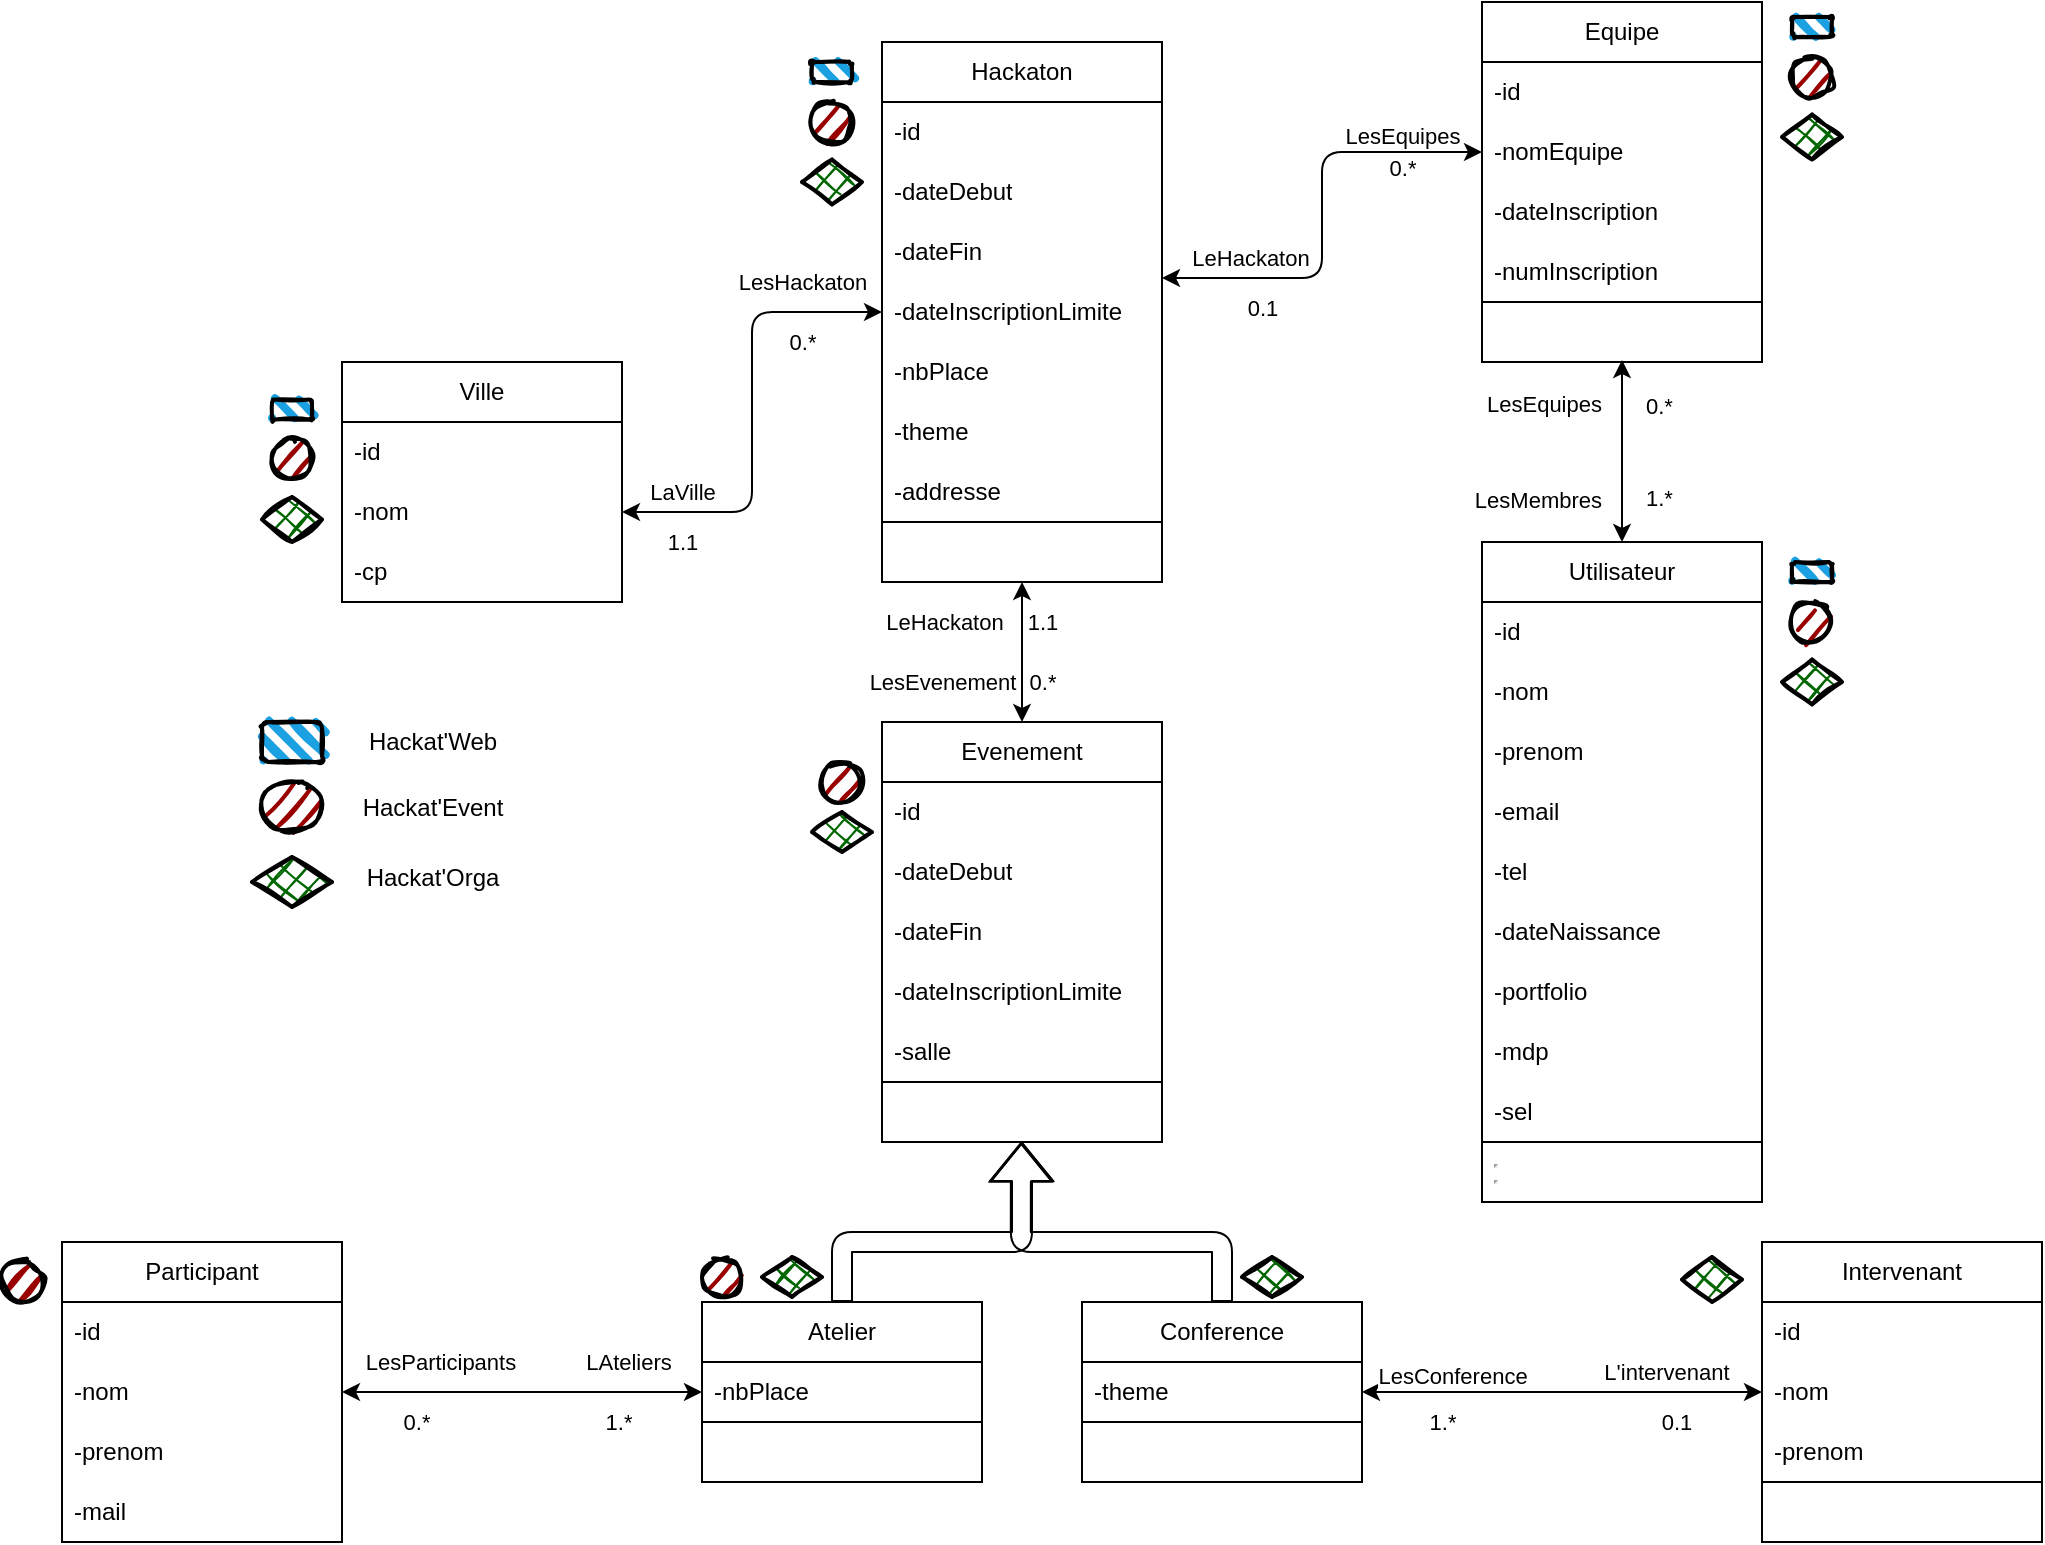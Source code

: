 <mxfile>
    <diagram id="Mm-ryqzX9PLXkF5qLJys" name="Page-1">
        <mxGraphModel dx="2066" dy="913" grid="1" gridSize="10" guides="1" tooltips="1" connect="1" arrows="1" fold="1" page="1" pageScale="1" pageWidth="827" pageHeight="1169" math="0" shadow="0">
            <root>
                <mxCell id="0"/>
                <mxCell id="1" parent="0"/>
                <mxCell id="2" value="Utilisateur" style="swimlane;fontStyle=0;childLayout=stackLayout;horizontal=1;startSize=30;horizontalStack=0;resizeParent=1;resizeParentMax=0;resizeLast=0;collapsible=1;marginBottom=0;whiteSpace=wrap;html=1;" parent="1" vertex="1">
                    <mxGeometry x="420" y="290" width="140" height="330" as="geometry"/>
                </mxCell>
                <mxCell id="4" value="-id" style="text;strokeColor=none;fillColor=none;align=left;verticalAlign=middle;spacingLeft=4;spacingRight=4;overflow=hidden;points=[[0,0.5],[1,0.5]];portConstraint=eastwest;rotatable=0;whiteSpace=wrap;html=1;" parent="2" vertex="1">
                    <mxGeometry y="30" width="140" height="30" as="geometry"/>
                </mxCell>
                <mxCell id="18" value="-nom" style="text;strokeColor=none;fillColor=none;align=left;verticalAlign=middle;spacingLeft=4;spacingRight=4;overflow=hidden;points=[[0,0.5],[1,0.5]];portConstraint=eastwest;rotatable=0;whiteSpace=wrap;html=1;" parent="2" vertex="1">
                    <mxGeometry y="60" width="140" height="30" as="geometry"/>
                </mxCell>
                <mxCell id="5" value="-prenom" style="text;strokeColor=none;fillColor=none;align=left;verticalAlign=middle;spacingLeft=4;spacingRight=4;overflow=hidden;points=[[0,0.5],[1,0.5]];portConstraint=eastwest;rotatable=0;whiteSpace=wrap;html=1;" parent="2" vertex="1">
                    <mxGeometry y="90" width="140" height="30" as="geometry"/>
                </mxCell>
                <mxCell id="17" value="-email" style="text;strokeColor=none;fillColor=none;align=left;verticalAlign=middle;spacingLeft=4;spacingRight=4;overflow=hidden;points=[[0,0.5],[1,0.5]];portConstraint=eastwest;rotatable=0;whiteSpace=wrap;html=1;" parent="2" vertex="1">
                    <mxGeometry y="120" width="140" height="30" as="geometry"/>
                </mxCell>
                <mxCell id="19" value="-tel" style="text;strokeColor=none;fillColor=none;align=left;verticalAlign=middle;spacingLeft=4;spacingRight=4;overflow=hidden;points=[[0,0.5],[1,0.5]];portConstraint=eastwest;rotatable=0;whiteSpace=wrap;html=1;" parent="2" vertex="1">
                    <mxGeometry y="150" width="140" height="30" as="geometry"/>
                </mxCell>
                <mxCell id="20" value="-dateNaissance" style="text;strokeColor=none;fillColor=none;align=left;verticalAlign=middle;spacingLeft=4;spacingRight=4;overflow=hidden;points=[[0,0.5],[1,0.5]];portConstraint=eastwest;rotatable=0;whiteSpace=wrap;html=1;" parent="2" vertex="1">
                    <mxGeometry y="180" width="140" height="30" as="geometry"/>
                </mxCell>
                <mxCell id="21" value="-portfolio" style="text;strokeColor=none;fillColor=none;align=left;verticalAlign=middle;spacingLeft=4;spacingRight=4;overflow=hidden;points=[[0,0.5],[1,0.5]];portConstraint=eastwest;rotatable=0;whiteSpace=wrap;html=1;" parent="2" vertex="1">
                    <mxGeometry y="210" width="140" height="30" as="geometry"/>
                </mxCell>
                <mxCell id="165" value="-mdp" style="text;strokeColor=none;fillColor=none;align=left;verticalAlign=middle;spacingLeft=4;spacingRight=4;overflow=hidden;points=[[0,0.5],[1,0.5]];portConstraint=eastwest;rotatable=0;whiteSpace=wrap;html=1;" parent="2" vertex="1">
                    <mxGeometry y="240" width="140" height="30" as="geometry"/>
                </mxCell>
                <mxCell id="166" value="-sel" style="text;strokeColor=none;fillColor=none;align=left;verticalAlign=middle;spacingLeft=4;spacingRight=4;overflow=hidden;points=[[0,0.5],[1,0.5]];portConstraint=eastwest;rotatable=0;whiteSpace=wrap;html=1;" parent="2" vertex="1">
                    <mxGeometry y="270" width="140" height="30" as="geometry"/>
                </mxCell>
                <mxCell id="31" value="&lt;hr&gt;&lt;hr&gt;" style="text;strokeColor=default;fillColor=none;align=left;verticalAlign=middle;spacingLeft=4;spacingRight=4;overflow=hidden;points=[[0,0.5],[1,0.5]];portConstraint=eastwest;rotatable=0;whiteSpace=wrap;html=1;" parent="2" vertex="1">
                    <mxGeometry y="300" width="140" height="30" as="geometry"/>
                </mxCell>
                <mxCell id="8" value="Equipe" style="swimlane;fontStyle=0;childLayout=stackLayout;horizontal=1;startSize=30;horizontalStack=0;resizeParent=1;resizeParentMax=0;resizeLast=0;collapsible=1;marginBottom=0;whiteSpace=wrap;html=1;" parent="1" vertex="1">
                    <mxGeometry x="420" y="20" width="140" height="180" as="geometry"/>
                </mxCell>
                <mxCell id="10" value="-id" style="text;strokeColor=none;fillColor=none;align=left;verticalAlign=middle;spacingLeft=4;spacingRight=4;overflow=hidden;points=[[0,0.5],[1,0.5]];portConstraint=eastwest;rotatable=0;whiteSpace=wrap;html=1;" parent="8" vertex="1">
                    <mxGeometry y="30" width="140" height="30" as="geometry"/>
                </mxCell>
                <mxCell id="9" value="-nomEquipe" style="text;strokeColor=none;fillColor=none;align=left;verticalAlign=middle;spacingLeft=4;spacingRight=4;overflow=hidden;points=[[0,0.5],[1,0.5]];portConstraint=eastwest;rotatable=0;whiteSpace=wrap;html=1;" parent="8" vertex="1">
                    <mxGeometry y="60" width="140" height="30" as="geometry"/>
                </mxCell>
                <mxCell id="224" value="-dateInscription" style="text;strokeColor=none;fillColor=none;align=left;verticalAlign=middle;spacingLeft=4;spacingRight=4;overflow=hidden;points=[[0,0.5],[1,0.5]];portConstraint=eastwest;rotatable=0;whiteSpace=wrap;html=1;" parent="8" vertex="1">
                    <mxGeometry y="90" width="140" height="30" as="geometry"/>
                </mxCell>
                <mxCell id="225" value="-numInscription" style="text;strokeColor=none;fillColor=none;align=left;verticalAlign=middle;spacingLeft=4;spacingRight=4;overflow=hidden;points=[[0,0.5],[1,0.5]];portConstraint=eastwest;rotatable=0;whiteSpace=wrap;html=1;" parent="8" vertex="1">
                    <mxGeometry y="120" width="140" height="30" as="geometry"/>
                </mxCell>
                <mxCell id="32" value="" style="text;strokeColor=default;fillColor=none;align=left;verticalAlign=middle;spacingLeft=4;spacingRight=4;overflow=hidden;points=[[0,0.5],[1,0.5]];portConstraint=eastwest;rotatable=0;whiteSpace=wrap;html=1;" parent="8" vertex="1">
                    <mxGeometry y="150" width="140" height="30" as="geometry"/>
                </mxCell>
                <mxCell id="13" value="Hackaton" style="swimlane;fontStyle=0;childLayout=stackLayout;horizontal=1;startSize=30;horizontalStack=0;resizeParent=1;resizeParentMax=0;resizeLast=0;collapsible=1;marginBottom=0;whiteSpace=wrap;html=1;" parent="1" vertex="1">
                    <mxGeometry x="120" y="40" width="140" height="270" as="geometry"/>
                </mxCell>
                <mxCell id="14" value="-id" style="text;strokeColor=none;fillColor=none;align=left;verticalAlign=middle;spacingLeft=4;spacingRight=4;overflow=hidden;points=[[0,0.5],[1,0.5]];portConstraint=eastwest;rotatable=0;whiteSpace=wrap;html=1;" parent="13" vertex="1">
                    <mxGeometry y="30" width="140" height="30" as="geometry"/>
                </mxCell>
                <mxCell id="15" value="-dateDebut" style="text;strokeColor=none;fillColor=none;align=left;verticalAlign=middle;spacingLeft=4;spacingRight=4;overflow=hidden;points=[[0,0.5],[1,0.5]];portConstraint=eastwest;rotatable=0;whiteSpace=wrap;html=1;" parent="13" vertex="1">
                    <mxGeometry y="60" width="140" height="30" as="geometry"/>
                </mxCell>
                <mxCell id="22" value="-dateFin" style="text;strokeColor=none;fillColor=none;align=left;verticalAlign=middle;spacingLeft=4;spacingRight=4;overflow=hidden;points=[[0,0.5],[1,0.5]];portConstraint=eastwest;rotatable=0;whiteSpace=wrap;html=1;" parent="13" vertex="1">
                    <mxGeometry y="90" width="140" height="30" as="geometry"/>
                </mxCell>
                <mxCell id="23" value="-dateInscriptionLimite" style="text;strokeColor=none;fillColor=none;align=left;verticalAlign=middle;spacingLeft=4;spacingRight=4;overflow=hidden;points=[[0,0.5],[1,0.5]];portConstraint=eastwest;rotatable=0;whiteSpace=wrap;html=1;" parent="13" vertex="1">
                    <mxGeometry y="120" width="140" height="30" as="geometry"/>
                </mxCell>
                <mxCell id="35" value="-nbPlace" style="text;strokeColor=none;fillColor=none;align=left;verticalAlign=middle;spacingLeft=4;spacingRight=4;overflow=hidden;points=[[0,0.5],[1,0.5]];portConstraint=eastwest;rotatable=0;whiteSpace=wrap;html=1;" parent="13" vertex="1">
                    <mxGeometry y="150" width="140" height="30" as="geometry"/>
                </mxCell>
                <mxCell id="36" value="-theme" style="text;strokeColor=none;fillColor=none;align=left;verticalAlign=middle;spacingLeft=4;spacingRight=4;overflow=hidden;points=[[0,0.5],[1,0.5]];portConstraint=eastwest;rotatable=0;whiteSpace=wrap;html=1;" parent="13" vertex="1">
                    <mxGeometry y="180" width="140" height="30" as="geometry"/>
                </mxCell>
                <mxCell id="179" value="-addresse" style="text;strokeColor=none;fillColor=none;align=left;verticalAlign=middle;spacingLeft=4;spacingRight=4;overflow=hidden;points=[[0,0.5],[1,0.5]];portConstraint=eastwest;rotatable=0;whiteSpace=wrap;html=1;" parent="13" vertex="1">
                    <mxGeometry y="210" width="140" height="30" as="geometry"/>
                </mxCell>
                <mxCell id="33" value="" style="text;strokeColor=default;fillColor=none;align=left;verticalAlign=middle;spacingLeft=4;spacingRight=4;overflow=hidden;points=[[0,0.5],[1,0.5]];portConstraint=eastwest;rotatable=0;whiteSpace=wrap;html=1;" parent="13" vertex="1">
                    <mxGeometry y="240" width="140" height="30" as="geometry"/>
                </mxCell>
                <mxCell id="24" value="Evenement" style="swimlane;fontStyle=0;childLayout=stackLayout;horizontal=1;startSize=30;horizontalStack=0;resizeParent=1;resizeParentMax=0;resizeLast=0;collapsible=1;marginBottom=0;whiteSpace=wrap;html=1;" parent="1" vertex="1">
                    <mxGeometry x="120" y="380" width="140" height="210" as="geometry"/>
                </mxCell>
                <mxCell id="25" value="-id" style="text;strokeColor=none;fillColor=none;align=left;verticalAlign=middle;spacingLeft=4;spacingRight=4;overflow=hidden;points=[[0,0.5],[1,0.5]];portConstraint=eastwest;rotatable=0;whiteSpace=wrap;html=1;" parent="24" vertex="1">
                    <mxGeometry y="30" width="140" height="30" as="geometry"/>
                </mxCell>
                <mxCell id="26" value="-dateDebut" style="text;strokeColor=none;fillColor=none;align=left;verticalAlign=middle;spacingLeft=4;spacingRight=4;overflow=hidden;points=[[0,0.5],[1,0.5]];portConstraint=eastwest;rotatable=0;whiteSpace=wrap;html=1;" parent="24" vertex="1">
                    <mxGeometry y="60" width="140" height="30" as="geometry"/>
                </mxCell>
                <mxCell id="27" value="-dateFin" style="text;strokeColor=none;fillColor=none;align=left;verticalAlign=middle;spacingLeft=4;spacingRight=4;overflow=hidden;points=[[0,0.5],[1,0.5]];portConstraint=eastwest;rotatable=0;whiteSpace=wrap;html=1;" parent="24" vertex="1">
                    <mxGeometry y="90" width="140" height="30" as="geometry"/>
                </mxCell>
                <mxCell id="28" value="-dateInscriptionLimite" style="text;strokeColor=none;fillColor=none;align=left;verticalAlign=middle;spacingLeft=4;spacingRight=4;overflow=hidden;points=[[0,0.5],[1,0.5]];portConstraint=eastwest;rotatable=0;whiteSpace=wrap;html=1;" parent="24" vertex="1">
                    <mxGeometry y="120" width="140" height="30" as="geometry"/>
                </mxCell>
                <mxCell id="250" value="-salle" style="text;strokeColor=none;fillColor=none;align=left;verticalAlign=middle;spacingLeft=4;spacingRight=4;overflow=hidden;points=[[0,0.5],[1,0.5]];portConstraint=eastwest;rotatable=0;whiteSpace=wrap;html=1;" parent="24" vertex="1">
                    <mxGeometry y="150" width="140" height="30" as="geometry"/>
                </mxCell>
                <mxCell id="34" value="" style="text;strokeColor=default;fillColor=none;align=left;verticalAlign=middle;spacingLeft=4;spacingRight=4;overflow=hidden;points=[[0,0.5],[1,0.5]];portConstraint=eastwest;rotatable=0;whiteSpace=wrap;html=1;" parent="24" vertex="1">
                    <mxGeometry y="180" width="140" height="30" as="geometry"/>
                </mxCell>
                <mxCell id="37" value="Ville" style="swimlane;fontStyle=0;childLayout=stackLayout;horizontal=1;startSize=30;horizontalStack=0;resizeParent=1;resizeParentMax=0;resizeLast=0;collapsible=1;marginBottom=0;whiteSpace=wrap;html=1;strokeColor=default;" parent="1" vertex="1">
                    <mxGeometry x="-150" y="200" width="140" height="120" as="geometry"/>
                </mxCell>
                <mxCell id="38" value="-id" style="text;strokeColor=none;fillColor=none;align=left;verticalAlign=middle;spacingLeft=4;spacingRight=4;overflow=hidden;points=[[0,0.5],[1,0.5]];portConstraint=eastwest;rotatable=0;whiteSpace=wrap;html=1;" parent="37" vertex="1">
                    <mxGeometry y="30" width="140" height="30" as="geometry"/>
                </mxCell>
                <mxCell id="39" value="-nom" style="text;strokeColor=none;fillColor=none;align=left;verticalAlign=middle;spacingLeft=4;spacingRight=4;overflow=hidden;points=[[0,0.5],[1,0.5]];portConstraint=eastwest;rotatable=0;whiteSpace=wrap;html=1;" parent="37" vertex="1">
                    <mxGeometry y="60" width="140" height="30" as="geometry"/>
                </mxCell>
                <mxCell id="40" value="-cp" style="text;strokeColor=none;fillColor=none;align=left;verticalAlign=middle;spacingLeft=4;spacingRight=4;overflow=hidden;points=[[0,0.5],[1,0.5]];portConstraint=eastwest;rotatable=0;whiteSpace=wrap;html=1;" parent="37" vertex="1">
                    <mxGeometry y="90" width="140" height="30" as="geometry"/>
                </mxCell>
                <mxCell id="45" value="Atelier" style="swimlane;fontStyle=0;childLayout=stackLayout;horizontal=1;startSize=30;horizontalStack=0;resizeParent=1;resizeParentMax=0;resizeLast=0;collapsible=1;marginBottom=0;whiteSpace=wrap;html=1;" parent="1" vertex="1">
                    <mxGeometry x="30" y="670" width="140" height="90" as="geometry"/>
                </mxCell>
                <mxCell id="50" value="-nbPlace" style="text;strokeColor=default;fillColor=none;align=left;verticalAlign=middle;spacingLeft=4;spacingRight=4;overflow=hidden;points=[[0,0.5],[1,0.5]];portConstraint=eastwest;rotatable=0;whiteSpace=wrap;html=1;" parent="45" vertex="1">
                    <mxGeometry y="30" width="140" height="30" as="geometry"/>
                </mxCell>
                <mxCell id="80" value="" style="text;strokeColor=default;fillColor=none;align=left;verticalAlign=middle;spacingLeft=4;spacingRight=4;overflow=hidden;points=[[0,0.5],[1,0.5]];portConstraint=eastwest;rotatable=0;whiteSpace=wrap;html=1;" parent="45" vertex="1">
                    <mxGeometry y="60" width="140" height="30" as="geometry"/>
                </mxCell>
                <mxCell id="53" value="Conference" style="swimlane;fontStyle=0;childLayout=stackLayout;horizontal=1;startSize=30;horizontalStack=0;resizeParent=1;resizeParentMax=0;resizeLast=0;collapsible=1;marginBottom=0;whiteSpace=wrap;html=1;strokeColor=default;" parent="1" vertex="1">
                    <mxGeometry x="220" y="670" width="140" height="90" as="geometry"/>
                </mxCell>
                <mxCell id="55" value="-theme" style="text;strokeColor=none;fillColor=none;align=left;verticalAlign=middle;spacingLeft=4;spacingRight=4;overflow=hidden;points=[[0,0.5],[1,0.5]];portConstraint=eastwest;rotatable=0;whiteSpace=wrap;html=1;" parent="53" vertex="1">
                    <mxGeometry y="30" width="140" height="30" as="geometry"/>
                </mxCell>
                <mxCell id="58" value="" style="text;strokeColor=default;fillColor=none;align=left;verticalAlign=middle;spacingLeft=4;spacingRight=4;overflow=hidden;points=[[0,0.5],[1,0.5]];portConstraint=eastwest;rotatable=0;whiteSpace=wrap;html=1;" parent="53" vertex="1">
                    <mxGeometry y="60" width="140" height="30" as="geometry"/>
                </mxCell>
                <mxCell id="60" value="Intervenant" style="swimlane;fontStyle=0;childLayout=stackLayout;horizontal=1;startSize=30;horizontalStack=0;resizeParent=1;resizeParentMax=0;resizeLast=0;collapsible=1;marginBottom=0;whiteSpace=wrap;html=1;strokeColor=default;" parent="1" vertex="1">
                    <mxGeometry x="560" y="640" width="140" height="150" as="geometry"/>
                </mxCell>
                <mxCell id="61" value="-id" style="text;strokeColor=none;fillColor=none;align=left;verticalAlign=middle;spacingLeft=4;spacingRight=4;overflow=hidden;points=[[0,0.5],[1,0.5]];portConstraint=eastwest;rotatable=0;whiteSpace=wrap;html=1;" parent="60" vertex="1">
                    <mxGeometry y="30" width="140" height="30" as="geometry"/>
                </mxCell>
                <mxCell id="62" value="-nom" style="text;strokeColor=none;fillColor=none;align=left;verticalAlign=middle;spacingLeft=4;spacingRight=4;overflow=hidden;points=[[0,0.5],[1,0.5]];portConstraint=eastwest;rotatable=0;whiteSpace=wrap;html=1;" parent="60" vertex="1">
                    <mxGeometry y="60" width="140" height="30" as="geometry"/>
                </mxCell>
                <mxCell id="65" value="-prenom" style="text;strokeColor=none;fillColor=none;align=left;verticalAlign=middle;spacingLeft=4;spacingRight=4;overflow=hidden;points=[[0,0.5],[1,0.5]];portConstraint=eastwest;rotatable=0;whiteSpace=wrap;html=1;" parent="60" vertex="1">
                    <mxGeometry y="90" width="140" height="30" as="geometry"/>
                </mxCell>
                <mxCell id="63" value="" style="text;strokeColor=default;fillColor=none;align=left;verticalAlign=middle;spacingLeft=4;spacingRight=4;overflow=hidden;points=[[0,0.5],[1,0.5]];portConstraint=eastwest;rotatable=0;whiteSpace=wrap;html=1;" parent="60" vertex="1">
                    <mxGeometry y="120" width="140" height="30" as="geometry"/>
                </mxCell>
                <mxCell id="93" value="" style="endArrow=classic;startArrow=classic;html=1;strokeWidth=1;exitX=1;exitY=-0.067;exitDx=0;exitDy=0;exitPerimeter=0;entryX=0;entryY=0.5;entryDx=0;entryDy=0;edgeStyle=orthogonalEdgeStyle;" parent="1" source="23" target="9" edge="1">
                    <mxGeometry width="50" height="50" relative="1" as="geometry">
                        <mxPoint x="370" y="260" as="sourcePoint"/>
                        <mxPoint x="420" y="210" as="targetPoint"/>
                        <Array as="points">
                            <mxPoint x="340" y="158"/>
                            <mxPoint x="340" y="95"/>
                        </Array>
                    </mxGeometry>
                </mxCell>
                <mxCell id="94" value="LesEquipes" style="edgeLabel;html=1;align=center;verticalAlign=bottom;resizable=0;points=[];labelPosition=center;verticalLabelPosition=top;" parent="93" vertex="1" connectable="0">
                    <mxGeometry x="0.413" y="-3" relative="1" as="geometry">
                        <mxPoint x="25" y="-3" as="offset"/>
                    </mxGeometry>
                </mxCell>
                <mxCell id="95" value="0.*" style="edgeLabel;html=1;align=center;verticalAlign=top;resizable=0;points=[];labelPosition=center;verticalLabelPosition=bottom;" parent="93" vertex="1" connectable="0">
                    <mxGeometry x="0.647" y="-1" relative="1" as="geometry">
                        <mxPoint x="-1" y="-6" as="offset"/>
                    </mxGeometry>
                </mxCell>
                <mxCell id="96" value="LeHackaton" style="edgeLabel;html=1;align=center;verticalAlign=bottom;resizable=0;points=[];labelPosition=center;verticalLabelPosition=top;" parent="93" vertex="1" connectable="0">
                    <mxGeometry x="-0.741" y="1" relative="1" as="geometry">
                        <mxPoint x="15" as="offset"/>
                    </mxGeometry>
                </mxCell>
                <mxCell id="98" value="0.1" style="edgeLabel;html=1;align=center;verticalAlign=top;resizable=0;points=[];labelPosition=center;verticalLabelPosition=bottom;" parent="93" vertex="1" connectable="0">
                    <mxGeometry x="-0.689" relative="1" as="geometry">
                        <mxPoint x="15" y="2" as="offset"/>
                    </mxGeometry>
                </mxCell>
                <mxCell id="99" value="" style="endArrow=classic;startArrow=classic;html=1;strokeWidth=1;entryX=0.5;entryY=0.967;entryDx=0;entryDy=0;entryPerimeter=0;" parent="1" source="2" target="32" edge="1">
                    <mxGeometry width="50" height="50" relative="1" as="geometry">
                        <mxPoint x="370" y="460" as="sourcePoint"/>
                        <mxPoint x="420" y="410" as="targetPoint"/>
                    </mxGeometry>
                </mxCell>
                <mxCell id="100" value="LesEquipes" style="edgeLabel;html=1;align=right;verticalAlign=middle;resizable=0;points=[];labelPosition=left;verticalLabelPosition=middle;" parent="99" vertex="1" connectable="0">
                    <mxGeometry x="0.517" y="-1" relative="1" as="geometry">
                        <mxPoint x="-11" as="offset"/>
                    </mxGeometry>
                </mxCell>
                <mxCell id="101" value="LesMembres" style="edgeLabel;html=1;align=right;verticalAlign=middle;resizable=0;points=[];labelPosition=left;verticalLabelPosition=middle;" parent="99" vertex="1" connectable="0">
                    <mxGeometry x="-0.428" y="1" relative="1" as="geometry">
                        <mxPoint x="-9" y="5" as="offset"/>
                    </mxGeometry>
                </mxCell>
                <mxCell id="102" value="0.*" style="edgeLabel;html=1;align=left;verticalAlign=middle;resizable=0;points=[];labelPosition=right;verticalLabelPosition=middle;" parent="99" vertex="1" connectable="0">
                    <mxGeometry x="0.455" y="-4" relative="1" as="geometry">
                        <mxPoint x="6" y="-2" as="offset"/>
                    </mxGeometry>
                </mxCell>
                <mxCell id="103" value="1.*" style="edgeLabel;html=1;align=left;verticalAlign=middle;resizable=0;points=[];labelPosition=right;verticalLabelPosition=middle;" parent="99" vertex="1" connectable="0">
                    <mxGeometry x="-0.521" relative="1" as="geometry">
                        <mxPoint x="10" as="offset"/>
                    </mxGeometry>
                </mxCell>
                <mxCell id="108" value="" style="endArrow=classic;startArrow=classic;html=1;entryX=0;entryY=0.5;entryDx=0;entryDy=0;exitX=1;exitY=0.5;exitDx=0;exitDy=0;" parent="1" source="53" target="62" edge="1">
                    <mxGeometry width="50" height="50" relative="1" as="geometry">
                        <mxPoint x="290" y="640" as="sourcePoint"/>
                        <mxPoint x="340" y="590" as="targetPoint"/>
                    </mxGeometry>
                </mxCell>
                <mxCell id="109" value="LesConference" style="edgeLabel;html=1;align=center;verticalAlign=bottom;resizable=0;points=[];labelPosition=center;verticalLabelPosition=top;" parent="108" vertex="1" connectable="0">
                    <mxGeometry relative="1" as="geometry">
                        <mxPoint x="-55" as="offset"/>
                    </mxGeometry>
                </mxCell>
                <mxCell id="110" value="L'intervenant" style="edgeLabel;html=1;align=center;verticalAlign=bottom;resizable=0;points=[];labelPosition=center;verticalLabelPosition=top;" parent="108" vertex="1" connectable="0">
                    <mxGeometry x="0.591" y="2" relative="1" as="geometry">
                        <mxPoint x="-7" as="offset"/>
                    </mxGeometry>
                </mxCell>
                <mxCell id="111" value="0.1" style="edgeLabel;html=1;align=center;verticalAlign=middle;resizable=0;points=[];" parent="108" vertex="1" connectable="0">
                    <mxGeometry x="0.571" y="-1" relative="1" as="geometry">
                        <mxPoint y="14" as="offset"/>
                    </mxGeometry>
                </mxCell>
                <mxCell id="112" value="1.*" style="edgeLabel;html=1;align=center;verticalAlign=middle;resizable=0;points=[];" parent="108" vertex="1" connectable="0">
                    <mxGeometry x="-0.6" y="-1" relative="1" as="geometry">
                        <mxPoint y="14" as="offset"/>
                    </mxGeometry>
                </mxCell>
                <mxCell id="113" value="" style="endArrow=classic;startArrow=classic;html=1;exitX=0.5;exitY=0;exitDx=0;exitDy=0;edgeStyle=orthogonalEdgeStyle;" parent="1" source="24" edge="1">
                    <mxGeometry width="50" height="50" relative="1" as="geometry">
                        <mxPoint x="290" y="440" as="sourcePoint"/>
                        <mxPoint x="190" y="310" as="targetPoint"/>
                    </mxGeometry>
                </mxCell>
                <mxCell id="114" value="LesEvenement" style="edgeLabel;html=1;align=center;verticalAlign=middle;resizable=0;points=[];" parent="113" vertex="1" connectable="0">
                    <mxGeometry x="-0.425" y="-2" relative="1" as="geometry">
                        <mxPoint x="-42" as="offset"/>
                    </mxGeometry>
                </mxCell>
                <mxCell id="157" value="LeHackaton" style="edgeLabel;html=1;align=center;verticalAlign=middle;resizable=0;points=[];" parent="113" vertex="1" connectable="0">
                    <mxGeometry x="0.2" y="3" relative="1" as="geometry">
                        <mxPoint x="-37" y="-8" as="offset"/>
                    </mxGeometry>
                </mxCell>
                <mxCell id="158" value="1.1" style="edgeLabel;html=1;align=center;verticalAlign=middle;resizable=0;points=[];" parent="113" vertex="1" connectable="0">
                    <mxGeometry x="-0.22" y="-3" relative="1" as="geometry">
                        <mxPoint x="7" y="-23" as="offset"/>
                    </mxGeometry>
                </mxCell>
                <mxCell id="159" value="0.*" style="edgeLabel;html=1;align=center;verticalAlign=middle;resizable=0;points=[];" parent="113" vertex="1" connectable="0">
                    <mxGeometry x="-0.22" y="2" relative="1" as="geometry">
                        <mxPoint x="12" y="7" as="offset"/>
                    </mxGeometry>
                </mxCell>
                <mxCell id="160" value="" style="endArrow=classic;startArrow=classic;html=1;entryX=0;entryY=0.5;entryDx=0;entryDy=0;exitX=1;exitY=0.5;exitDx=0;exitDy=0;edgeStyle=orthogonalEdgeStyle;" parent="1" source="39" target="23" edge="1">
                    <mxGeometry width="50" height="50" relative="1" as="geometry">
                        <mxPoint x="90" y="420" as="sourcePoint"/>
                        <mxPoint x="140" y="370" as="targetPoint"/>
                        <Array as="points">
                            <mxPoint x="55" y="275"/>
                            <mxPoint x="55" y="175"/>
                        </Array>
                    </mxGeometry>
                </mxCell>
                <mxCell id="161" value="LaVille" style="edgeLabel;html=1;align=center;verticalAlign=middle;resizable=0;points=[];" parent="160" vertex="1" connectable="0">
                    <mxGeometry x="-0.605" y="-4" relative="1" as="geometry">
                        <mxPoint x="-16" y="-14" as="offset"/>
                    </mxGeometry>
                </mxCell>
                <mxCell id="162" value="1.1" style="edgeLabel;html=1;align=center;verticalAlign=middle;resizable=0;points=[];" parent="160" vertex="1" connectable="0">
                    <mxGeometry x="-0.555" y="3" relative="1" as="geometry">
                        <mxPoint x="-21" y="18" as="offset"/>
                    </mxGeometry>
                </mxCell>
                <mxCell id="163" value="LesHackaton" style="edgeLabel;html=1;align=center;verticalAlign=middle;resizable=0;points=[];" parent="160" vertex="1" connectable="0">
                    <mxGeometry x="0.55" y="-3" relative="1" as="geometry">
                        <mxPoint x="11" y="-18" as="offset"/>
                    </mxGeometry>
                </mxCell>
                <mxCell id="164" value="0.*" style="edgeLabel;html=1;align=center;verticalAlign=middle;resizable=0;points=[];" parent="160" vertex="1" connectable="0">
                    <mxGeometry x="0.588" y="2" relative="1" as="geometry">
                        <mxPoint x="7" y="17" as="offset"/>
                    </mxGeometry>
                </mxCell>
                <mxCell id="180" value="Participant" style="swimlane;fontStyle=0;childLayout=stackLayout;horizontal=1;startSize=30;horizontalStack=0;resizeParent=1;resizeParentMax=0;resizeLast=0;collapsible=1;marginBottom=0;whiteSpace=wrap;html=1;" parent="1" vertex="1">
                    <mxGeometry x="-290" y="640" width="140" height="150" as="geometry"/>
                </mxCell>
                <mxCell id="181" value="-id" style="text;strokeColor=none;fillColor=none;align=left;verticalAlign=middle;spacingLeft=4;spacingRight=4;overflow=hidden;points=[[0,0.5],[1,0.5]];portConstraint=eastwest;rotatable=0;whiteSpace=wrap;html=1;" parent="180" vertex="1">
                    <mxGeometry y="30" width="140" height="30" as="geometry"/>
                </mxCell>
                <mxCell id="185" value="-nom" style="text;strokeColor=none;fillColor=none;align=left;verticalAlign=middle;spacingLeft=4;spacingRight=4;overflow=hidden;points=[[0,0.5],[1,0.5]];portConstraint=eastwest;rotatable=0;whiteSpace=wrap;html=1;" parent="180" vertex="1">
                    <mxGeometry y="60" width="140" height="30" as="geometry"/>
                </mxCell>
                <mxCell id="182" value="-prenom" style="text;strokeColor=none;fillColor=none;align=left;verticalAlign=middle;spacingLeft=4;spacingRight=4;overflow=hidden;points=[[0,0.5],[1,0.5]];portConstraint=eastwest;rotatable=0;whiteSpace=wrap;html=1;" parent="180" vertex="1">
                    <mxGeometry y="90" width="140" height="30" as="geometry"/>
                </mxCell>
                <mxCell id="183" value="-mail" style="text;strokeColor=none;fillColor=none;align=left;verticalAlign=middle;spacingLeft=4;spacingRight=4;overflow=hidden;points=[[0,0.5],[1,0.5]];portConstraint=eastwest;rotatable=0;whiteSpace=wrap;html=1;" parent="180" vertex="1">
                    <mxGeometry y="120" width="140" height="30" as="geometry"/>
                </mxCell>
                <mxCell id="188" value="" style="shape=flexArrow;endArrow=classic;html=1;entryX=0.5;entryY=1;entryDx=0;entryDy=0;edgeStyle=orthogonalEdgeStyle;exitX=0.5;exitY=0;exitDx=0;exitDy=0;entryPerimeter=0;" parent="1" source="45" target="34" edge="1">
                    <mxGeometry width="50" height="50" relative="1" as="geometry">
                        <mxPoint x="180" y="570" as="sourcePoint"/>
                        <mxPoint x="160" y="610" as="targetPoint"/>
                        <Array as="points">
                            <mxPoint x="100" y="640"/>
                            <mxPoint x="190" y="640"/>
                        </Array>
                    </mxGeometry>
                </mxCell>
                <mxCell id="189" value="" style="shape=flexArrow;endArrow=classic;html=1;entryX=0.496;entryY=1.007;entryDx=0;entryDy=0;edgeStyle=orthogonalEdgeStyle;exitX=0.5;exitY=0;exitDx=0;exitDy=0;entryPerimeter=0;" parent="1" source="53" target="34" edge="1">
                    <mxGeometry width="50" height="50" relative="1" as="geometry">
                        <mxPoint x="180" y="570" as="sourcePoint"/>
                        <mxPoint x="230" y="580" as="targetPoint"/>
                        <Array as="points">
                            <mxPoint x="290" y="640"/>
                            <mxPoint x="189" y="640"/>
                        </Array>
                    </mxGeometry>
                </mxCell>
                <mxCell id="195" value="" style="rounded=1;whiteSpace=wrap;html=1;strokeWidth=2;fillWeight=4;hachureGap=8;hachureAngle=45;fillColor=#1ba1e2;sketch=1;" parent="1" vertex="1">
                    <mxGeometry x="-190" y="380" width="30" height="20" as="geometry"/>
                </mxCell>
                <mxCell id="197" value="" style="ellipse;whiteSpace=wrap;html=1;strokeWidth=2;fillWeight=2;hachureGap=8;fillColor=#990000;fillStyle=dots;sketch=1;" parent="1" vertex="1">
                    <mxGeometry x="-190" y="410" width="30" height="25" as="geometry"/>
                </mxCell>
                <mxCell id="198" value="" style="rhombus;whiteSpace=wrap;html=1;strokeWidth=2;fillWeight=-1;hachureGap=8;fillStyle=cross-hatch;fillColor=#006600;sketch=1;" parent="1" vertex="1">
                    <mxGeometry x="-195" y="447.5" width="40" height="25" as="geometry"/>
                </mxCell>
                <mxCell id="199" value="Hackat'Web" style="text;html=1;align=center;verticalAlign=middle;resizable=0;points=[];autosize=1;strokeColor=none;fillColor=none;" parent="1" vertex="1">
                    <mxGeometry x="-150" y="375" width="90" height="30" as="geometry"/>
                </mxCell>
                <mxCell id="200" value="Hackat'Event" style="text;html=1;align=center;verticalAlign=middle;resizable=0;points=[];autosize=1;strokeColor=none;fillColor=none;" parent="1" vertex="1">
                    <mxGeometry x="-150" y="407.5" width="90" height="30" as="geometry"/>
                </mxCell>
                <mxCell id="201" value="Hackat'Orga" style="text;html=1;align=center;verticalAlign=middle;resizable=0;points=[];autosize=1;strokeColor=none;fillColor=none;" parent="1" vertex="1">
                    <mxGeometry x="-150" y="442.5" width="90" height="30" as="geometry"/>
                </mxCell>
                <mxCell id="202" value="" style="rounded=1;whiteSpace=wrap;html=1;strokeWidth=2;fillWeight=4;hachureGap=8;hachureAngle=45;fillColor=#1ba1e2;sketch=1;" parent="1" vertex="1">
                    <mxGeometry x="85" y="50" width="20" height="10" as="geometry"/>
                </mxCell>
                <mxCell id="203" value="" style="ellipse;whiteSpace=wrap;html=1;strokeWidth=2;fillWeight=2;hachureGap=8;fillColor=#990000;fillStyle=dots;sketch=1;" parent="1" vertex="1">
                    <mxGeometry x="85" y="70" width="20" height="20" as="geometry"/>
                </mxCell>
                <mxCell id="205" value="" style="rhombus;whiteSpace=wrap;html=1;strokeWidth=2;fillWeight=-1;hachureGap=8;fillStyle=cross-hatch;fillColor=#006600;sketch=1;" parent="1" vertex="1">
                    <mxGeometry x="80" y="98.75" width="30" height="22.5" as="geometry"/>
                </mxCell>
                <mxCell id="211" value="" style="ellipse;whiteSpace=wrap;html=1;strokeWidth=2;fillWeight=2;hachureGap=8;fillColor=#990000;fillStyle=dots;sketch=1;" parent="1" vertex="1">
                    <mxGeometry x="90" y="400" width="20" height="20" as="geometry"/>
                </mxCell>
                <mxCell id="213" value="" style="rounded=1;whiteSpace=wrap;html=1;strokeWidth=2;fillWeight=4;hachureGap=8;hachureAngle=45;fillColor=#1ba1e2;sketch=1;" parent="1" vertex="1">
                    <mxGeometry x="-185" y="218.75" width="20" height="10" as="geometry"/>
                </mxCell>
                <mxCell id="214" value="" style="ellipse;whiteSpace=wrap;html=1;strokeWidth=2;fillWeight=2;hachureGap=8;fillColor=#990000;fillStyle=dots;sketch=1;" parent="1" vertex="1">
                    <mxGeometry x="-185" y="238.75" width="20" height="20" as="geometry"/>
                </mxCell>
                <mxCell id="215" value="" style="rhombus;whiteSpace=wrap;html=1;strokeWidth=2;fillWeight=-1;hachureGap=8;fillStyle=cross-hatch;fillColor=#006600;sketch=1;" parent="1" vertex="1">
                    <mxGeometry x="-190" y="267.5" width="30" height="22.5" as="geometry"/>
                </mxCell>
                <mxCell id="217" value="" style="rhombus;whiteSpace=wrap;html=1;strokeWidth=2;fillWeight=-1;hachureGap=8;fillStyle=cross-hatch;fillColor=#006600;sketch=1;" parent="1" vertex="1">
                    <mxGeometry x="300" y="647.5" width="30" height="20" as="geometry"/>
                </mxCell>
                <mxCell id="218" value="" style="rhombus;whiteSpace=wrap;html=1;strokeWidth=2;fillWeight=-1;hachureGap=8;fillStyle=cross-hatch;fillColor=#006600;sketch=1;" parent="1" vertex="1">
                    <mxGeometry x="520" y="647.5" width="30" height="22.5" as="geometry"/>
                </mxCell>
                <mxCell id="220" value="" style="rhombus;whiteSpace=wrap;html=1;strokeWidth=2;fillWeight=-1;hachureGap=8;fillStyle=cross-hatch;fillColor=#006600;sketch=1;" parent="1" vertex="1">
                    <mxGeometry x="60" y="647.5" width="30" height="20" as="geometry"/>
                </mxCell>
                <mxCell id="221" value="" style="rhombus;whiteSpace=wrap;html=1;strokeWidth=2;fillWeight=-1;hachureGap=8;fillStyle=cross-hatch;fillColor=#006600;sketch=1;" parent="1" vertex="1">
                    <mxGeometry x="85" y="425" width="30" height="20" as="geometry"/>
                </mxCell>
                <mxCell id="222" value="" style="ellipse;whiteSpace=wrap;html=1;strokeWidth=2;fillWeight=2;hachureGap=8;fillColor=#990000;fillStyle=dots;sketch=1;" parent="1" vertex="1">
                    <mxGeometry x="30" y="647.5" width="20" height="20" as="geometry"/>
                </mxCell>
                <mxCell id="226" value="" style="rounded=1;whiteSpace=wrap;html=1;strokeWidth=2;fillWeight=4;hachureGap=8;hachureAngle=45;fillColor=#1ba1e2;sketch=1;" parent="1" vertex="1">
                    <mxGeometry x="575" y="27.5" width="20" height="10" as="geometry"/>
                </mxCell>
                <mxCell id="227" value="" style="ellipse;whiteSpace=wrap;html=1;strokeWidth=2;fillWeight=2;hachureGap=8;fillColor=#990000;fillStyle=dots;sketch=1;" parent="1" vertex="1">
                    <mxGeometry x="575" y="47.5" width="20" height="20" as="geometry"/>
                </mxCell>
                <mxCell id="228" value="" style="rhombus;whiteSpace=wrap;html=1;strokeWidth=2;fillWeight=-1;hachureGap=8;fillStyle=cross-hatch;fillColor=#006600;sketch=1;" parent="1" vertex="1">
                    <mxGeometry x="570" y="76.25" width="30" height="22.5" as="geometry"/>
                </mxCell>
                <mxCell id="229" value="" style="rounded=1;whiteSpace=wrap;html=1;strokeWidth=2;fillWeight=4;hachureGap=8;hachureAngle=45;fillColor=#1ba1e2;sketch=1;" parent="1" vertex="1">
                    <mxGeometry x="575" y="300" width="20" height="10" as="geometry"/>
                </mxCell>
                <mxCell id="230" value="" style="ellipse;whiteSpace=wrap;html=1;strokeWidth=2;fillWeight=2;hachureGap=8;fillColor=#990000;fillStyle=dots;sketch=1;" parent="1" vertex="1">
                    <mxGeometry x="575" y="320" width="20" height="20" as="geometry"/>
                </mxCell>
                <mxCell id="231" value="" style="rhombus;whiteSpace=wrap;html=1;strokeWidth=2;fillWeight=-1;hachureGap=8;fillStyle=cross-hatch;fillColor=#006600;sketch=1;" parent="1" vertex="1">
                    <mxGeometry x="570" y="348.75" width="30" height="22.5" as="geometry"/>
                </mxCell>
                <mxCell id="232" value="" style="endArrow=classic;startArrow=classic;html=1;exitX=1;exitY=0.5;exitDx=0;exitDy=0;entryX=0;entryY=0.5;entryDx=0;entryDy=0;" parent="1" source="185" target="50" edge="1">
                    <mxGeometry width="50" height="50" relative="1" as="geometry">
                        <mxPoint x="320" y="560" as="sourcePoint"/>
                        <mxPoint x="370" y="510" as="targetPoint"/>
                    </mxGeometry>
                </mxCell>
                <mxCell id="233" value="LesParticipants" style="edgeLabel;html=1;align=center;verticalAlign=middle;resizable=0;points=[];" parent="232" vertex="1" connectable="0">
                    <mxGeometry x="-0.612" y="-1" relative="1" as="geometry">
                        <mxPoint x="14" y="-16" as="offset"/>
                    </mxGeometry>
                </mxCell>
                <mxCell id="234" value="0.*" style="edgeLabel;html=1;align=center;verticalAlign=middle;resizable=0;points=[];" parent="232" vertex="1" connectable="0">
                    <mxGeometry x="-0.588" y="-3" relative="1" as="geometry">
                        <mxPoint y="12" as="offset"/>
                    </mxGeometry>
                </mxCell>
                <mxCell id="235" value="LAteliers" style="edgeLabel;html=1;align=center;verticalAlign=middle;resizable=0;points=[];" parent="232" vertex="1" connectable="0">
                    <mxGeometry x="0.477" relative="1" as="geometry">
                        <mxPoint x="10" y="-15" as="offset"/>
                    </mxGeometry>
                </mxCell>
                <mxCell id="236" value="1.*" style="edgeLabel;html=1;align=center;verticalAlign=middle;resizable=0;points=[];" parent="232" vertex="1" connectable="0">
                    <mxGeometry x="0.527" y="-1" relative="1" as="geometry">
                        <mxPoint y="14" as="offset"/>
                    </mxGeometry>
                </mxCell>
                <mxCell id="249" value="" style="ellipse;whiteSpace=wrap;html=1;strokeWidth=2;fillWeight=2;hachureGap=8;fillColor=#990000;fillStyle=dots;sketch=1;" parent="1" vertex="1">
                    <mxGeometry x="-320" y="650" width="20" height="20" as="geometry"/>
                </mxCell>
            </root>
        </mxGraphModel>
    </diagram>
</mxfile>
